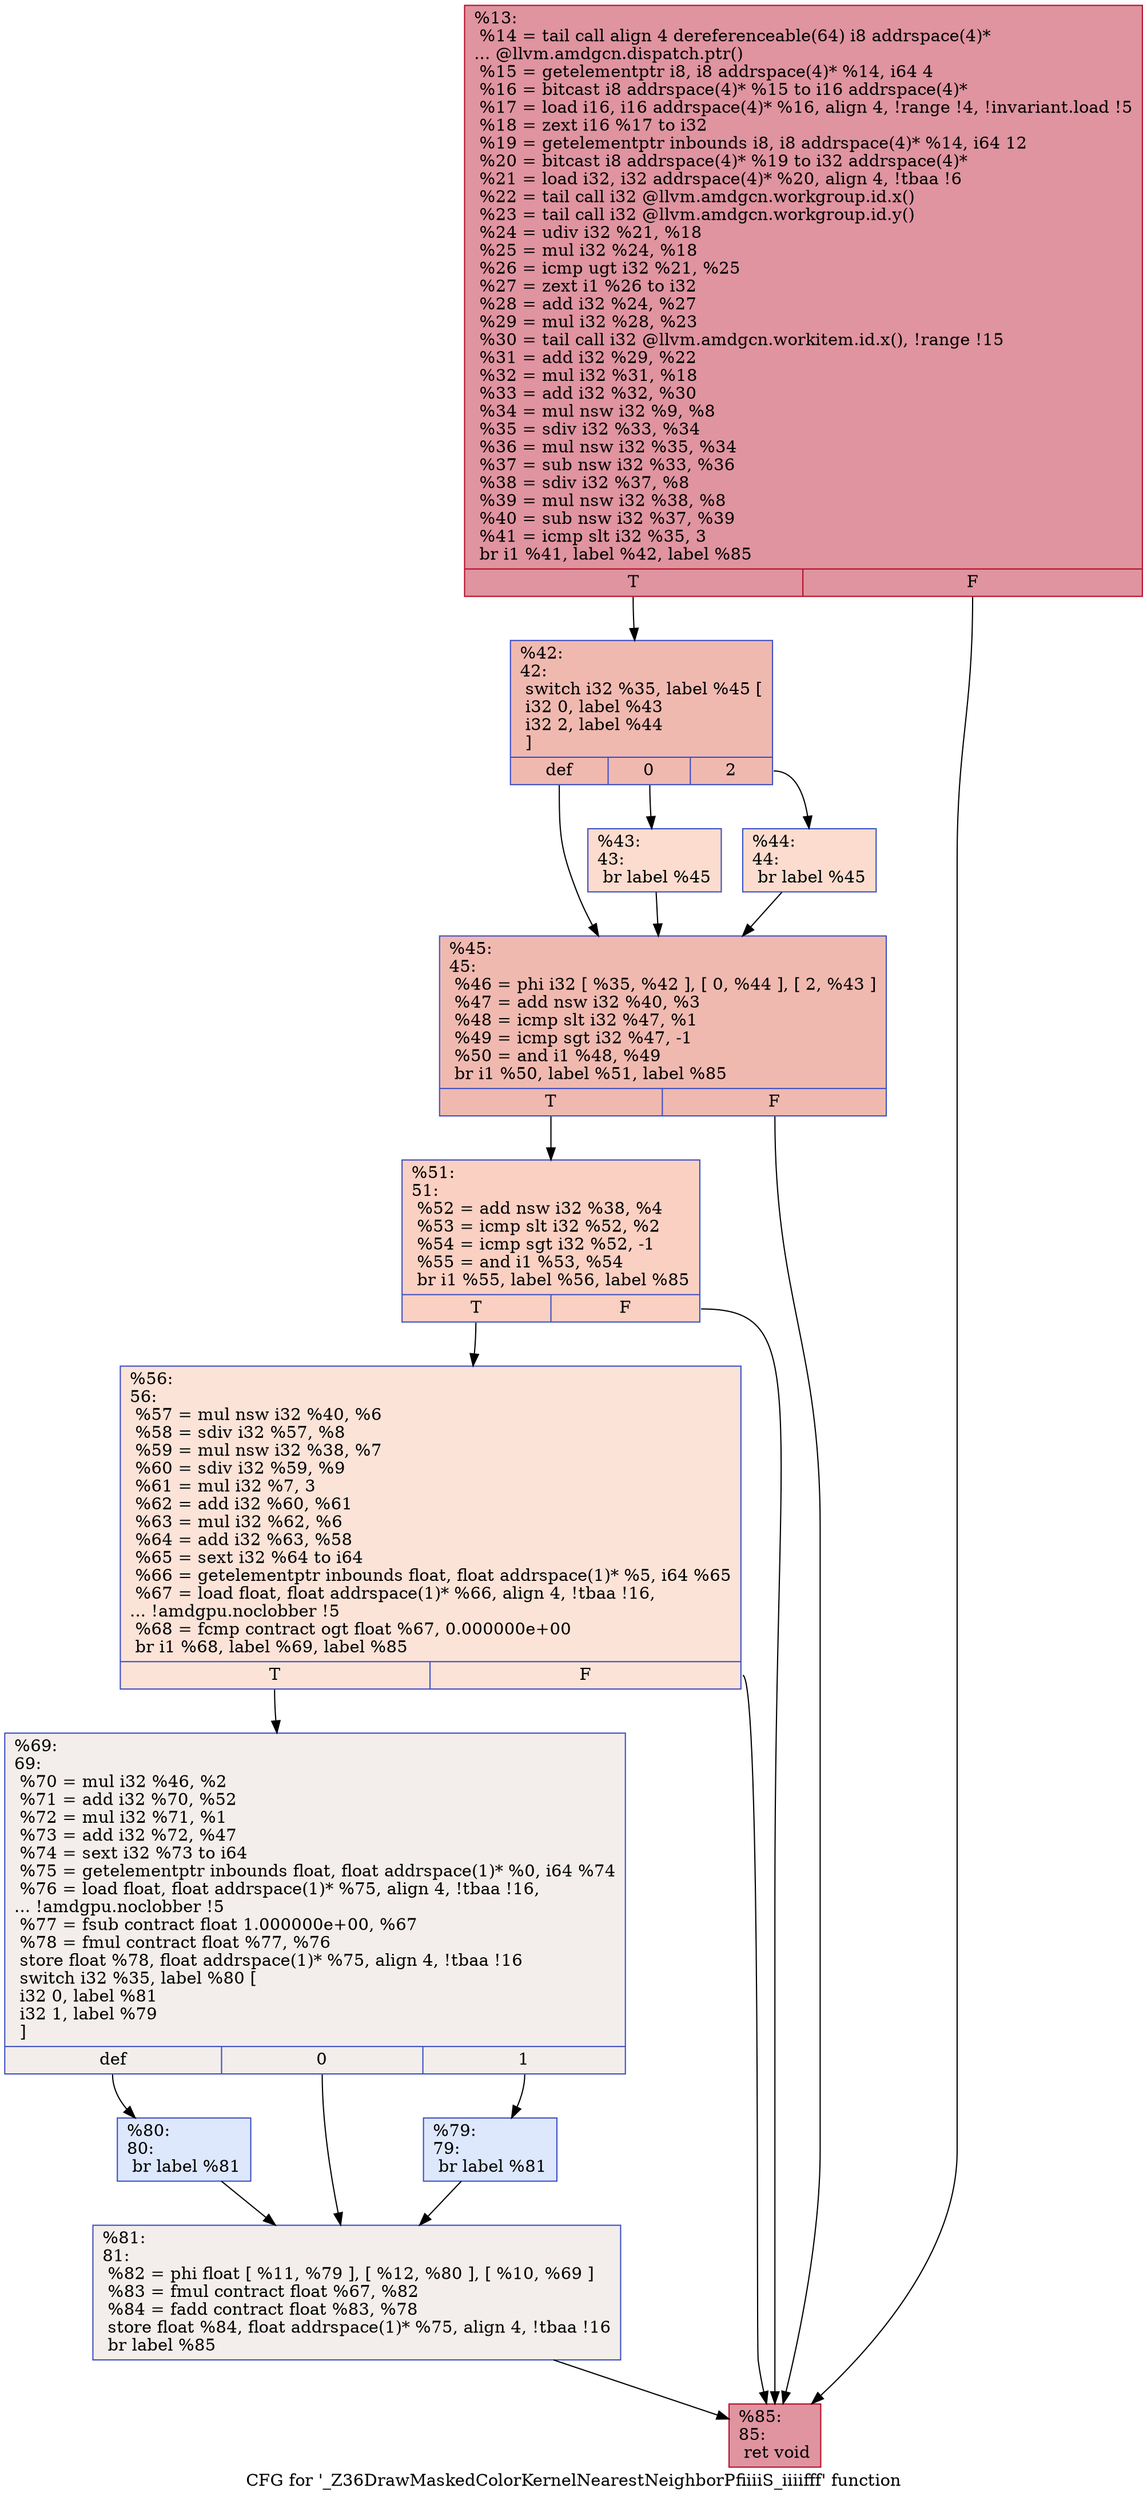 digraph "CFG for '_Z36DrawMaskedColorKernelNearestNeighborPfiiiiS_iiiifff' function" {
	label="CFG for '_Z36DrawMaskedColorKernelNearestNeighborPfiiiiS_iiiifff' function";

	Node0x519f080 [shape=record,color="#b70d28ff", style=filled, fillcolor="#b70d2870",label="{%13:\l  %14 = tail call align 4 dereferenceable(64) i8 addrspace(4)*\l... @llvm.amdgcn.dispatch.ptr()\l  %15 = getelementptr i8, i8 addrspace(4)* %14, i64 4\l  %16 = bitcast i8 addrspace(4)* %15 to i16 addrspace(4)*\l  %17 = load i16, i16 addrspace(4)* %16, align 4, !range !4, !invariant.load !5\l  %18 = zext i16 %17 to i32\l  %19 = getelementptr inbounds i8, i8 addrspace(4)* %14, i64 12\l  %20 = bitcast i8 addrspace(4)* %19 to i32 addrspace(4)*\l  %21 = load i32, i32 addrspace(4)* %20, align 4, !tbaa !6\l  %22 = tail call i32 @llvm.amdgcn.workgroup.id.x()\l  %23 = tail call i32 @llvm.amdgcn.workgroup.id.y()\l  %24 = udiv i32 %21, %18\l  %25 = mul i32 %24, %18\l  %26 = icmp ugt i32 %21, %25\l  %27 = zext i1 %26 to i32\l  %28 = add i32 %24, %27\l  %29 = mul i32 %28, %23\l  %30 = tail call i32 @llvm.amdgcn.workitem.id.x(), !range !15\l  %31 = add i32 %29, %22\l  %32 = mul i32 %31, %18\l  %33 = add i32 %32, %30\l  %34 = mul nsw i32 %9, %8\l  %35 = sdiv i32 %33, %34\l  %36 = mul nsw i32 %35, %34\l  %37 = sub nsw i32 %33, %36\l  %38 = sdiv i32 %37, %8\l  %39 = mul nsw i32 %38, %8\l  %40 = sub nsw i32 %37, %39\l  %41 = icmp slt i32 %35, 3\l  br i1 %41, label %42, label %85\l|{<s0>T|<s1>F}}"];
	Node0x519f080:s0 -> Node0x51a0960;
	Node0x519f080:s1 -> Node0x51a2ce0;
	Node0x51a0960 [shape=record,color="#3d50c3ff", style=filled, fillcolor="#de614d70",label="{%42:\l42:                                               \l  switch i32 %35, label %45 [\l    i32 0, label %43\l    i32 2, label %44\l  ]\l|{<s0>def|<s1>0|<s2>2}}"];
	Node0x51a0960:s0 -> Node0x51a2e20;
	Node0x51a0960:s1 -> Node0x51a2e70;
	Node0x51a0960:s2 -> Node0x51a2f30;
	Node0x51a2e70 [shape=record,color="#3d50c3ff", style=filled, fillcolor="#f7af9170",label="{%43:\l43:                                               \l  br label %45\l}"];
	Node0x51a2e70 -> Node0x51a2e20;
	Node0x51a2f30 [shape=record,color="#3d50c3ff", style=filled, fillcolor="#f7af9170",label="{%44:\l44:                                               \l  br label %45\l}"];
	Node0x51a2f30 -> Node0x51a2e20;
	Node0x51a2e20 [shape=record,color="#3d50c3ff", style=filled, fillcolor="#de614d70",label="{%45:\l45:                                               \l  %46 = phi i32 [ %35, %42 ], [ 0, %44 ], [ 2, %43 ]\l  %47 = add nsw i32 %40, %3\l  %48 = icmp slt i32 %47, %1\l  %49 = icmp sgt i32 %47, -1\l  %50 = and i1 %48, %49\l  br i1 %50, label %51, label %85\l|{<s0>T|<s1>F}}"];
	Node0x51a2e20:s0 -> Node0x51a3500;
	Node0x51a2e20:s1 -> Node0x51a2ce0;
	Node0x51a3500 [shape=record,color="#3d50c3ff", style=filled, fillcolor="#f3947570",label="{%51:\l51:                                               \l  %52 = add nsw i32 %38, %4\l  %53 = icmp slt i32 %52, %2\l  %54 = icmp sgt i32 %52, -1\l  %55 = and i1 %53, %54\l  br i1 %55, label %56, label %85\l|{<s0>T|<s1>F}}"];
	Node0x51a3500:s0 -> Node0x51a3840;
	Node0x51a3500:s1 -> Node0x51a2ce0;
	Node0x51a3840 [shape=record,color="#3d50c3ff", style=filled, fillcolor="#f6bfa670",label="{%56:\l56:                                               \l  %57 = mul nsw i32 %40, %6\l  %58 = sdiv i32 %57, %8\l  %59 = mul nsw i32 %38, %7\l  %60 = sdiv i32 %59, %9\l  %61 = mul i32 %7, 3\l  %62 = add i32 %60, %61\l  %63 = mul i32 %62, %6\l  %64 = add i32 %63, %58\l  %65 = sext i32 %64 to i64\l  %66 = getelementptr inbounds float, float addrspace(1)* %5, i64 %65\l  %67 = load float, float addrspace(1)* %66, align 4, !tbaa !16,\l... !amdgpu.noclobber !5\l  %68 = fcmp contract ogt float %67, 0.000000e+00\l  br i1 %68, label %69, label %85\l|{<s0>T|<s1>F}}"];
	Node0x51a3840:s0 -> Node0x51a5380;
	Node0x51a3840:s1 -> Node0x51a2ce0;
	Node0x51a5380 [shape=record,color="#3d50c3ff", style=filled, fillcolor="#e5d8d170",label="{%69:\l69:                                               \l  %70 = mul i32 %46, %2\l  %71 = add i32 %70, %52\l  %72 = mul i32 %71, %1\l  %73 = add i32 %72, %47\l  %74 = sext i32 %73 to i64\l  %75 = getelementptr inbounds float, float addrspace(1)* %0, i64 %74\l  %76 = load float, float addrspace(1)* %75, align 4, !tbaa !16,\l... !amdgpu.noclobber !5\l  %77 = fsub contract float 1.000000e+00, %67\l  %78 = fmul contract float %77, %76\l  store float %78, float addrspace(1)* %75, align 4, !tbaa !16\l  switch i32 %35, label %80 [\l    i32 0, label %81\l    i32 1, label %79\l  ]\l|{<s0>def|<s1>0|<s2>1}}"];
	Node0x51a5380:s0 -> Node0x51a6080;
	Node0x51a5380:s1 -> Node0x51a6110;
	Node0x51a5380:s2 -> Node0x51a61a0;
	Node0x51a61a0 [shape=record,color="#3d50c3ff", style=filled, fillcolor="#b2ccfb70",label="{%79:\l79:                                               \l  br label %81\l}"];
	Node0x51a61a0 -> Node0x51a6110;
	Node0x51a6080 [shape=record,color="#3d50c3ff", style=filled, fillcolor="#b2ccfb70",label="{%80:\l80:                                               \l  br label %81\l}"];
	Node0x51a6080 -> Node0x51a6110;
	Node0x51a6110 [shape=record,color="#3d50c3ff", style=filled, fillcolor="#e5d8d170",label="{%81:\l81:                                               \l  %82 = phi float [ %11, %79 ], [ %12, %80 ], [ %10, %69 ]\l  %83 = fmul contract float %67, %82\l  %84 = fadd contract float %83, %78\l  store float %84, float addrspace(1)* %75, align 4, !tbaa !16\l  br label %85\l}"];
	Node0x51a6110 -> Node0x51a2ce0;
	Node0x51a2ce0 [shape=record,color="#b70d28ff", style=filled, fillcolor="#b70d2870",label="{%85:\l85:                                               \l  ret void\l}"];
}

